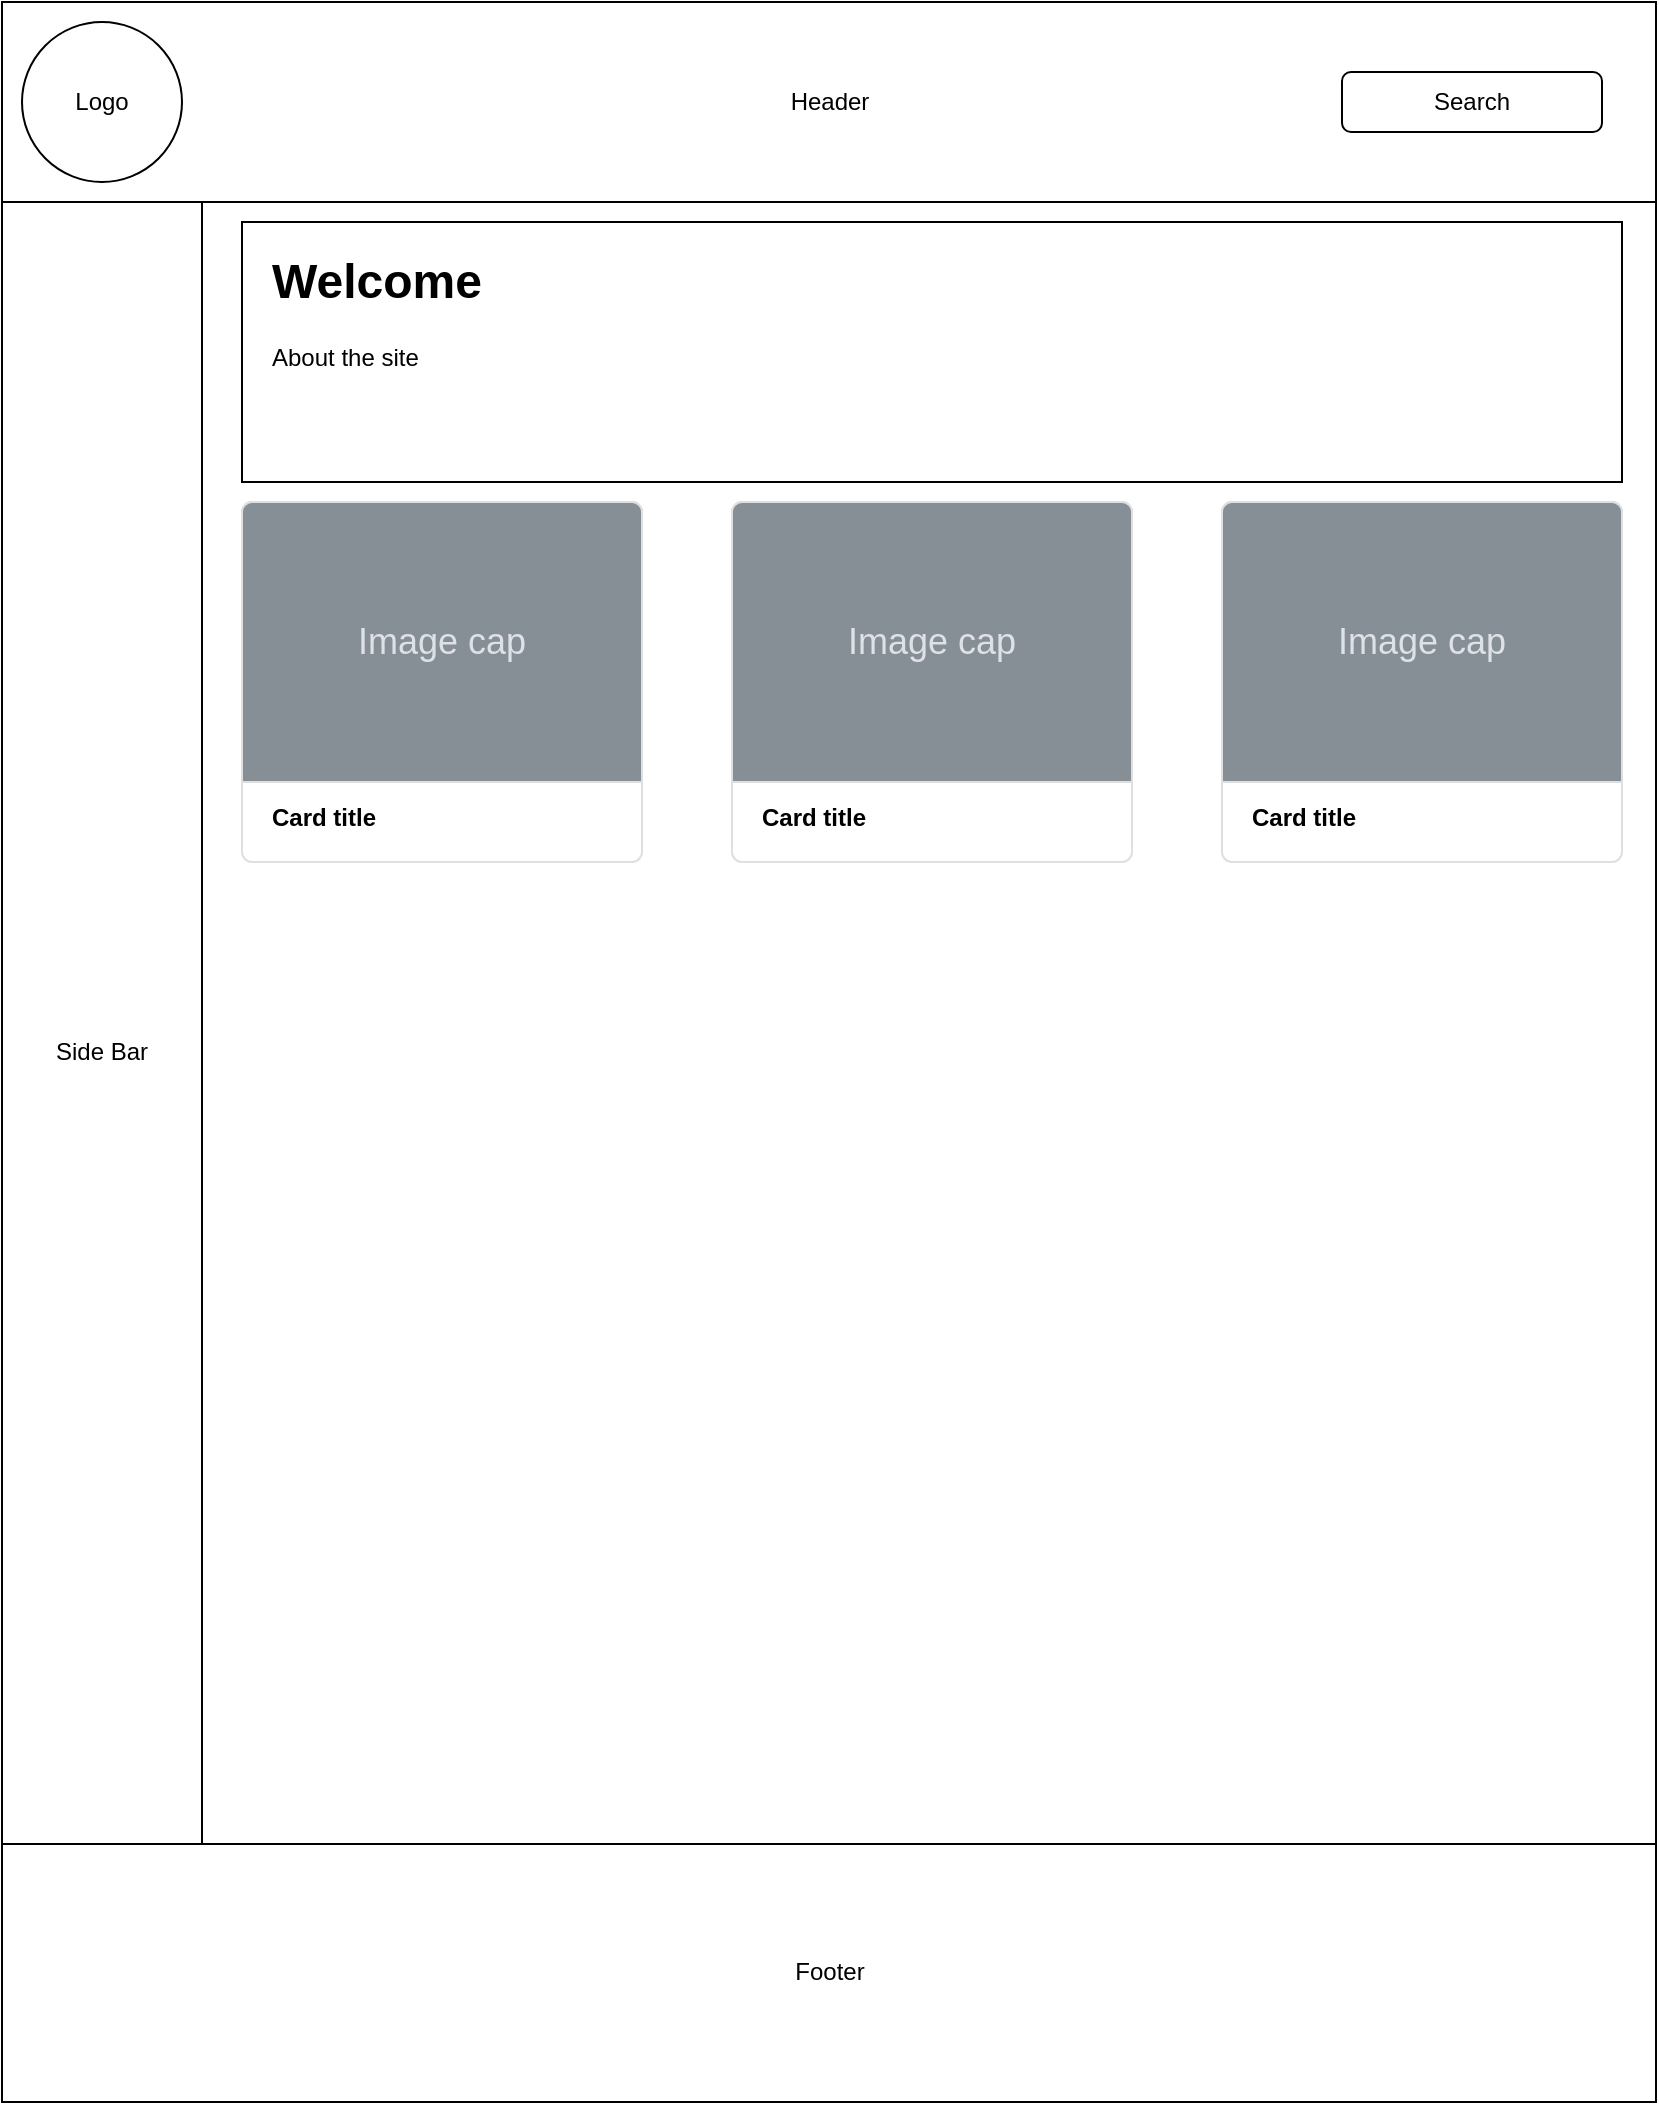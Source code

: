 <mxfile version="20.2.3" type="github">
  <diagram id="8hUhNZlrNE0BlucA3pEV" name="Page-1">
    <mxGraphModel dx="1409" dy="757" grid="1" gridSize="10" guides="1" tooltips="1" connect="1" arrows="1" fold="1" page="1" pageScale="1" pageWidth="827" pageHeight="1169" math="0" shadow="0">
      <root>
        <mxCell id="0" />
        <mxCell id="1" parent="0" />
        <mxCell id="oVYj8HAVm-AE-L-m33jr-13" value="" style="rounded=0;whiteSpace=wrap;html=1;" vertex="1" parent="1">
          <mxGeometry width="827" height="1050" as="geometry" />
        </mxCell>
        <mxCell id="oVYj8HAVm-AE-L-m33jr-1" value="" style="rounded=0;whiteSpace=wrap;html=1;" vertex="1" parent="1">
          <mxGeometry width="827" height="100" as="geometry" />
        </mxCell>
        <mxCell id="oVYj8HAVm-AE-L-m33jr-2" value="" style="ellipse;whiteSpace=wrap;html=1;aspect=fixed;" vertex="1" parent="1">
          <mxGeometry x="10" y="10" width="80" height="80" as="geometry" />
        </mxCell>
        <mxCell id="oVYj8HAVm-AE-L-m33jr-3" value="Header" style="text;html=1;strokeColor=none;fillColor=none;align=center;verticalAlign=middle;whiteSpace=wrap;rounded=0;" vertex="1" parent="1">
          <mxGeometry x="384" y="35" width="60" height="30" as="geometry" />
        </mxCell>
        <mxCell id="oVYj8HAVm-AE-L-m33jr-4" value="Logo" style="text;html=1;strokeColor=none;fillColor=none;align=center;verticalAlign=middle;whiteSpace=wrap;rounded=0;" vertex="1" parent="1">
          <mxGeometry x="20" y="35" width="60" height="30" as="geometry" />
        </mxCell>
        <mxCell id="oVYj8HAVm-AE-L-m33jr-5" value="" style="rounded=1;whiteSpace=wrap;html=1;" vertex="1" parent="1">
          <mxGeometry x="670" y="35" width="130" height="30" as="geometry" />
        </mxCell>
        <mxCell id="oVYj8HAVm-AE-L-m33jr-6" value="Search" style="text;html=1;strokeColor=none;fillColor=none;align=center;verticalAlign=middle;whiteSpace=wrap;rounded=0;" vertex="1" parent="1">
          <mxGeometry x="705" y="35" width="60" height="30" as="geometry" />
        </mxCell>
        <mxCell id="oVYj8HAVm-AE-L-m33jr-7" value="" style="rounded=0;whiteSpace=wrap;html=1;" vertex="1" parent="1">
          <mxGeometry y="100" width="100" height="950" as="geometry" />
        </mxCell>
        <mxCell id="oVYj8HAVm-AE-L-m33jr-8" value="Side Bar" style="text;html=1;strokeColor=none;fillColor=none;align=center;verticalAlign=middle;whiteSpace=wrap;rounded=0;" vertex="1" parent="1">
          <mxGeometry x="20" y="510" width="60" height="30" as="geometry" />
        </mxCell>
        <mxCell id="oVYj8HAVm-AE-L-m33jr-9" value="" style="rounded=0;whiteSpace=wrap;html=1;" vertex="1" parent="1">
          <mxGeometry y="921" width="827" height="129" as="geometry" />
        </mxCell>
        <mxCell id="oVYj8HAVm-AE-L-m33jr-10" value="Footer" style="text;html=1;strokeColor=none;fillColor=none;align=center;verticalAlign=middle;whiteSpace=wrap;rounded=0;" vertex="1" parent="1">
          <mxGeometry x="384" y="969.5" width="60" height="30" as="geometry" />
        </mxCell>
        <mxCell id="oVYj8HAVm-AE-L-m33jr-11" value="" style="rounded=0;whiteSpace=wrap;html=1;" vertex="1" parent="1">
          <mxGeometry x="120" y="110" width="690" height="130" as="geometry" />
        </mxCell>
        <mxCell id="oVYj8HAVm-AE-L-m33jr-12" value="&lt;h1&gt;Welcome&lt;/h1&gt;&lt;p&gt;About the site&lt;/p&gt;" style="text;html=1;strokeColor=none;fillColor=none;spacing=5;spacingTop=-20;whiteSpace=wrap;overflow=hidden;rounded=0;" vertex="1" parent="1">
          <mxGeometry x="130" y="120" width="670" height="110" as="geometry" />
        </mxCell>
        <mxCell id="oVYj8HAVm-AE-L-m33jr-37" value="&lt;b style=&quot;font-size: 12px;&quot;&gt;&lt;font style=&quot;font-size: 12px;&quot;&gt;Card title&lt;/font&gt;&lt;/b&gt;" style="html=1;shadow=0;dashed=0;shape=mxgraph.bootstrap.rrect;rSize=5;strokeColor=#DFDFDF;html=1;whiteSpace=wrap;fillColor=#ffffff;fontColor=#000000;verticalAlign=bottom;align=left;spacing=15;spacingBottom=0;fontSize=12;" vertex="1" parent="1">
          <mxGeometry x="120" y="250" width="200" height="180" as="geometry" />
        </mxCell>
        <mxCell id="oVYj8HAVm-AE-L-m33jr-38" value="Image cap" style="html=1;shadow=0;dashed=0;shape=mxgraph.bootstrap.topButton;rSize=5;perimeter=none;whiteSpace=wrap;fillColor=#868E96;strokeColor=#DFDFDF;fontColor=#DEE2E6;resizeWidth=1;fontSize=18;" vertex="1" parent="oVYj8HAVm-AE-L-m33jr-37">
          <mxGeometry width="200" height="140" relative="1" as="geometry" />
        </mxCell>
        <mxCell id="oVYj8HAVm-AE-L-m33jr-47" value="&lt;b style=&quot;font-size: 12px;&quot;&gt;&lt;font style=&quot;font-size: 12px;&quot;&gt;Card title&lt;/font&gt;&lt;/b&gt;" style="html=1;shadow=0;dashed=0;shape=mxgraph.bootstrap.rrect;rSize=5;strokeColor=#DFDFDF;html=1;whiteSpace=wrap;fillColor=#ffffff;fontColor=#000000;verticalAlign=bottom;align=left;spacing=15;spacingBottom=0;fontSize=12;" vertex="1" parent="1">
          <mxGeometry x="365" y="250" width="200" height="180" as="geometry" />
        </mxCell>
        <mxCell id="oVYj8HAVm-AE-L-m33jr-48" value="Image cap" style="html=1;shadow=0;dashed=0;shape=mxgraph.bootstrap.topButton;rSize=5;perimeter=none;whiteSpace=wrap;fillColor=#868E96;strokeColor=#DFDFDF;fontColor=#DEE2E6;resizeWidth=1;fontSize=18;" vertex="1" parent="oVYj8HAVm-AE-L-m33jr-47">
          <mxGeometry width="200" height="140" relative="1" as="geometry" />
        </mxCell>
        <mxCell id="oVYj8HAVm-AE-L-m33jr-49" value="&lt;b style=&quot;font-size: 12px;&quot;&gt;&lt;font style=&quot;font-size: 12px;&quot;&gt;Card title&lt;/font&gt;&lt;/b&gt;" style="html=1;shadow=0;dashed=0;shape=mxgraph.bootstrap.rrect;rSize=5;strokeColor=#DFDFDF;html=1;whiteSpace=wrap;fillColor=#ffffff;fontColor=#000000;verticalAlign=bottom;align=left;spacing=15;spacingBottom=0;fontSize=12;" vertex="1" parent="1">
          <mxGeometry x="610" y="250" width="200" height="180" as="geometry" />
        </mxCell>
        <mxCell id="oVYj8HAVm-AE-L-m33jr-50" value="Image cap" style="html=1;shadow=0;dashed=0;shape=mxgraph.bootstrap.topButton;rSize=5;perimeter=none;whiteSpace=wrap;fillColor=#868E96;strokeColor=#DFDFDF;fontColor=#DEE2E6;resizeWidth=1;fontSize=18;" vertex="1" parent="oVYj8HAVm-AE-L-m33jr-49">
          <mxGeometry width="200" height="140" relative="1" as="geometry" />
        </mxCell>
      </root>
    </mxGraphModel>
  </diagram>
</mxfile>
